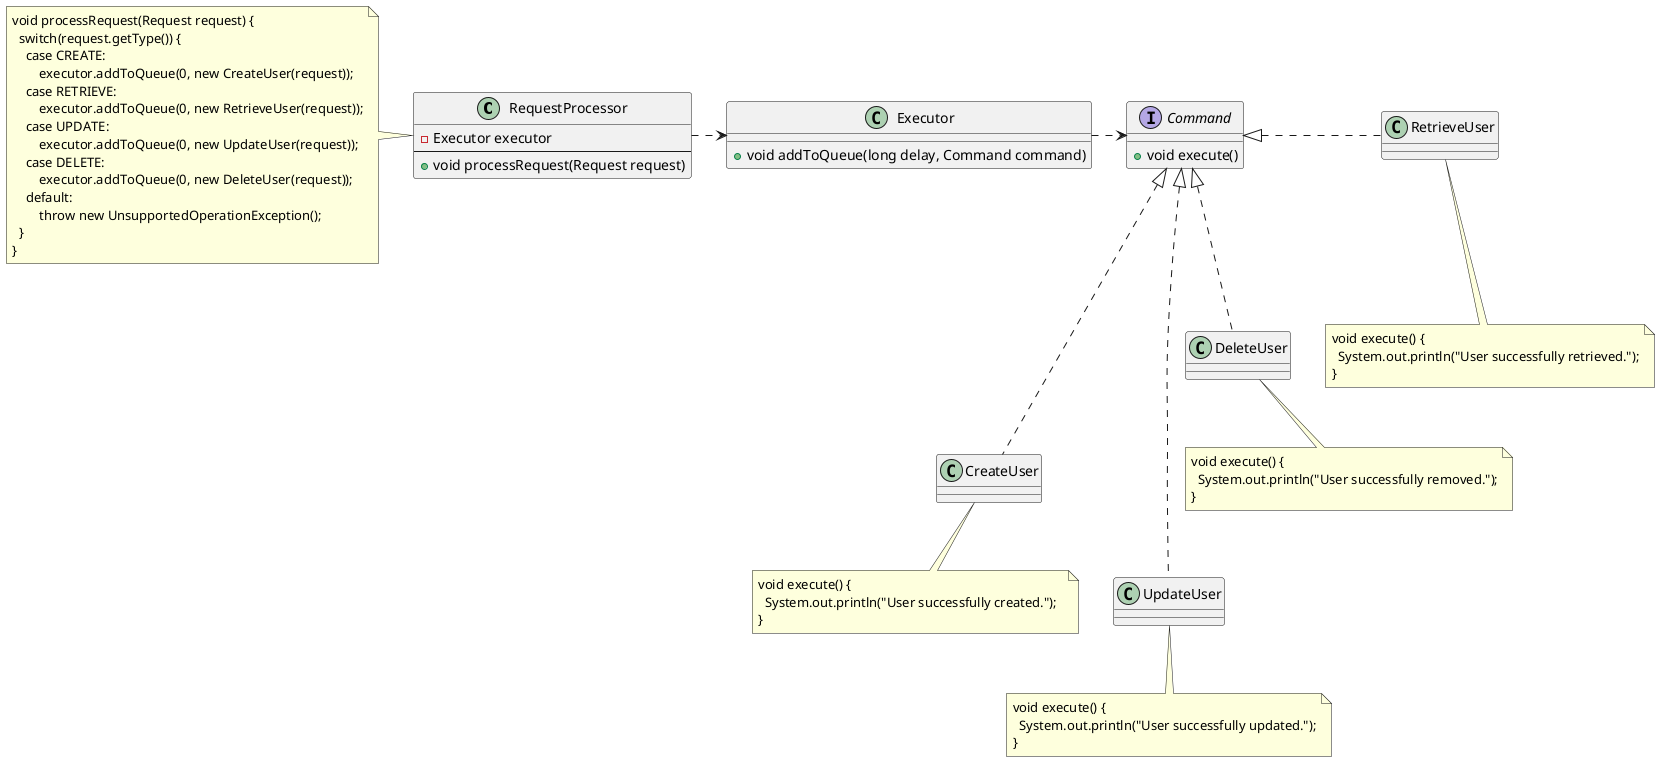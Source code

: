 @startuml

Class RequestProcessor {
  -Executor executor
  --
  +void processRequest(Request request)
}
Class Executor {
  +void addToQueue(long delay, Command command)
}
Interface Command {
  +void execute()
}
Class CreateUser {
}
Class RetrieveUser {
}
Class UpdateUser {
}
Class DeleteUser {
}
note left of RequestProcessor
void processRequest(Request request) {
  switch(request.getType()) {
    case CREATE:
        executor.addToQueue(0, new CreateUser(request));
    case RETRIEVE:
	executor.addToQueue(0, new RetrieveUser(request));
    case UPDATE:
        executor.addToQueue(0, new UpdateUser(request));
    case DELETE:
        executor.addToQueue(0, new DeleteUser(request));
    default:
        throw new UnsupportedOperationException();
  }
}
end note
note bottom of CreateUser
void execute() {
  System.out.println("User successfully created.");  
}
end note
note bottom of RetrieveUser
void execute() {
  System.out.println("User successfully retrieved.");
}
end note
note bottom of UpdateUser
void execute() {
  System.out.println("User successfully updated.");
}
end note
note bottom of DeleteUser
void execute() {
  System.out.println("User successfully removed.");
}
end note
RequestProcessor .> Executor
Executor .> Command
Command <|... CreateUser
Command <|. RetrieveUser
Command <|.... UpdateUser
Command <|.. DeleteUser

@enduml